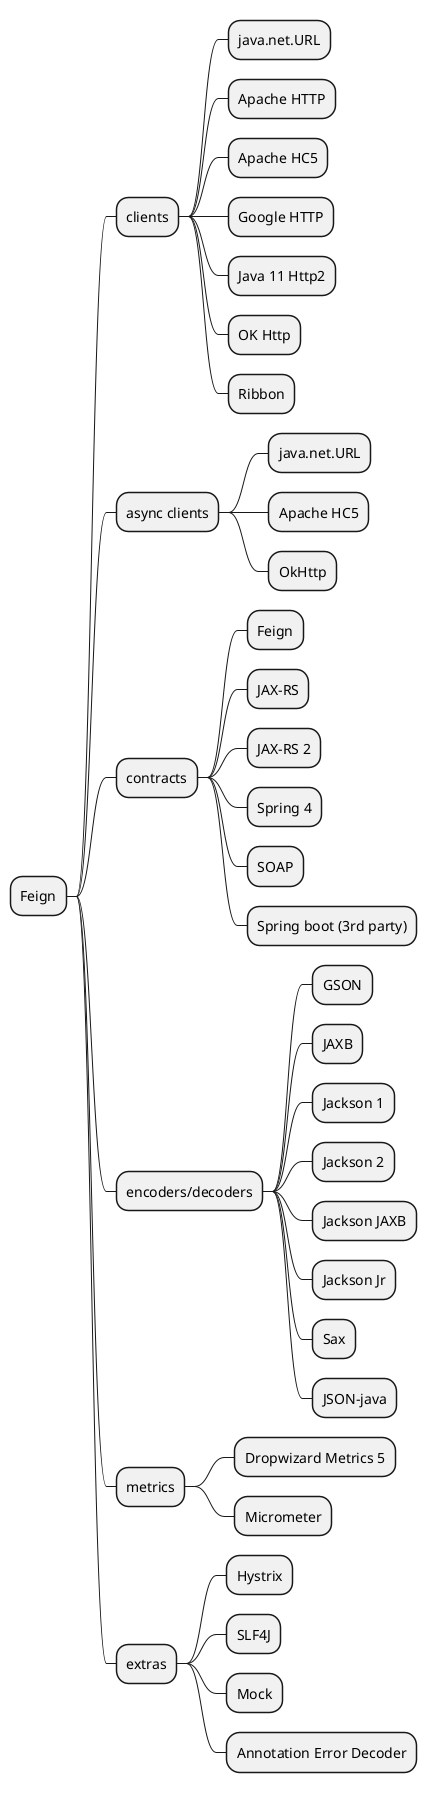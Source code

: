 @startmindmap
* Feign
** clients
*** java.net.URL
*** Apache HTTP
*** Apache HC5
*** Google HTTP
*** Java 11 Http2
*** OK Http
*** Ribbon
** async clients
*** java.net.URL
*** Apache HC5
*** OkHttp
** contracts
*** Feign
*** JAX-RS
*** JAX-RS 2
*** Spring 4
*** SOAP
*** Spring boot (3rd party)
** encoders/decoders
*** GSON
*** JAXB
*** Jackson 1
*** Jackson 2
*** Jackson JAXB
*** Jackson Jr
*** Sax
*** JSON-java
** metrics
*** Dropwizard Metrics 5
*** Micrometer
** extras
*** Hystrix
*** SLF4J
*** Mock
*** Annotation Error Decoder
@endmindmap
